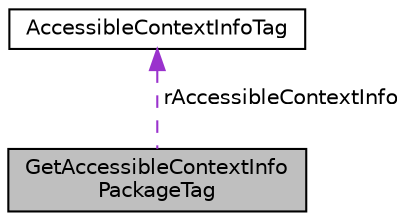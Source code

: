 digraph "GetAccessibleContextInfoPackageTag"
{
 // LATEX_PDF_SIZE
  edge [fontname="Helvetica",fontsize="10",labelfontname="Helvetica",labelfontsize="10"];
  node [fontname="Helvetica",fontsize="10",shape=record];
  Node1 [label="GetAccessibleContextInfo\lPackageTag",height=0.2,width=0.4,color="black", fillcolor="grey75", style="filled", fontcolor="black",tooltip=" "];
  Node2 -> Node1 [dir="back",color="darkorchid3",fontsize="10",style="dashed",label=" rAccessibleContextInfo" ,fontname="Helvetica"];
  Node2 [label="AccessibleContextInfoTag",height=0.2,width=0.4,color="black", fillcolor="white", style="filled",URL="$struct_accessible_context_info_tag.html",tooltip=" "];
}

